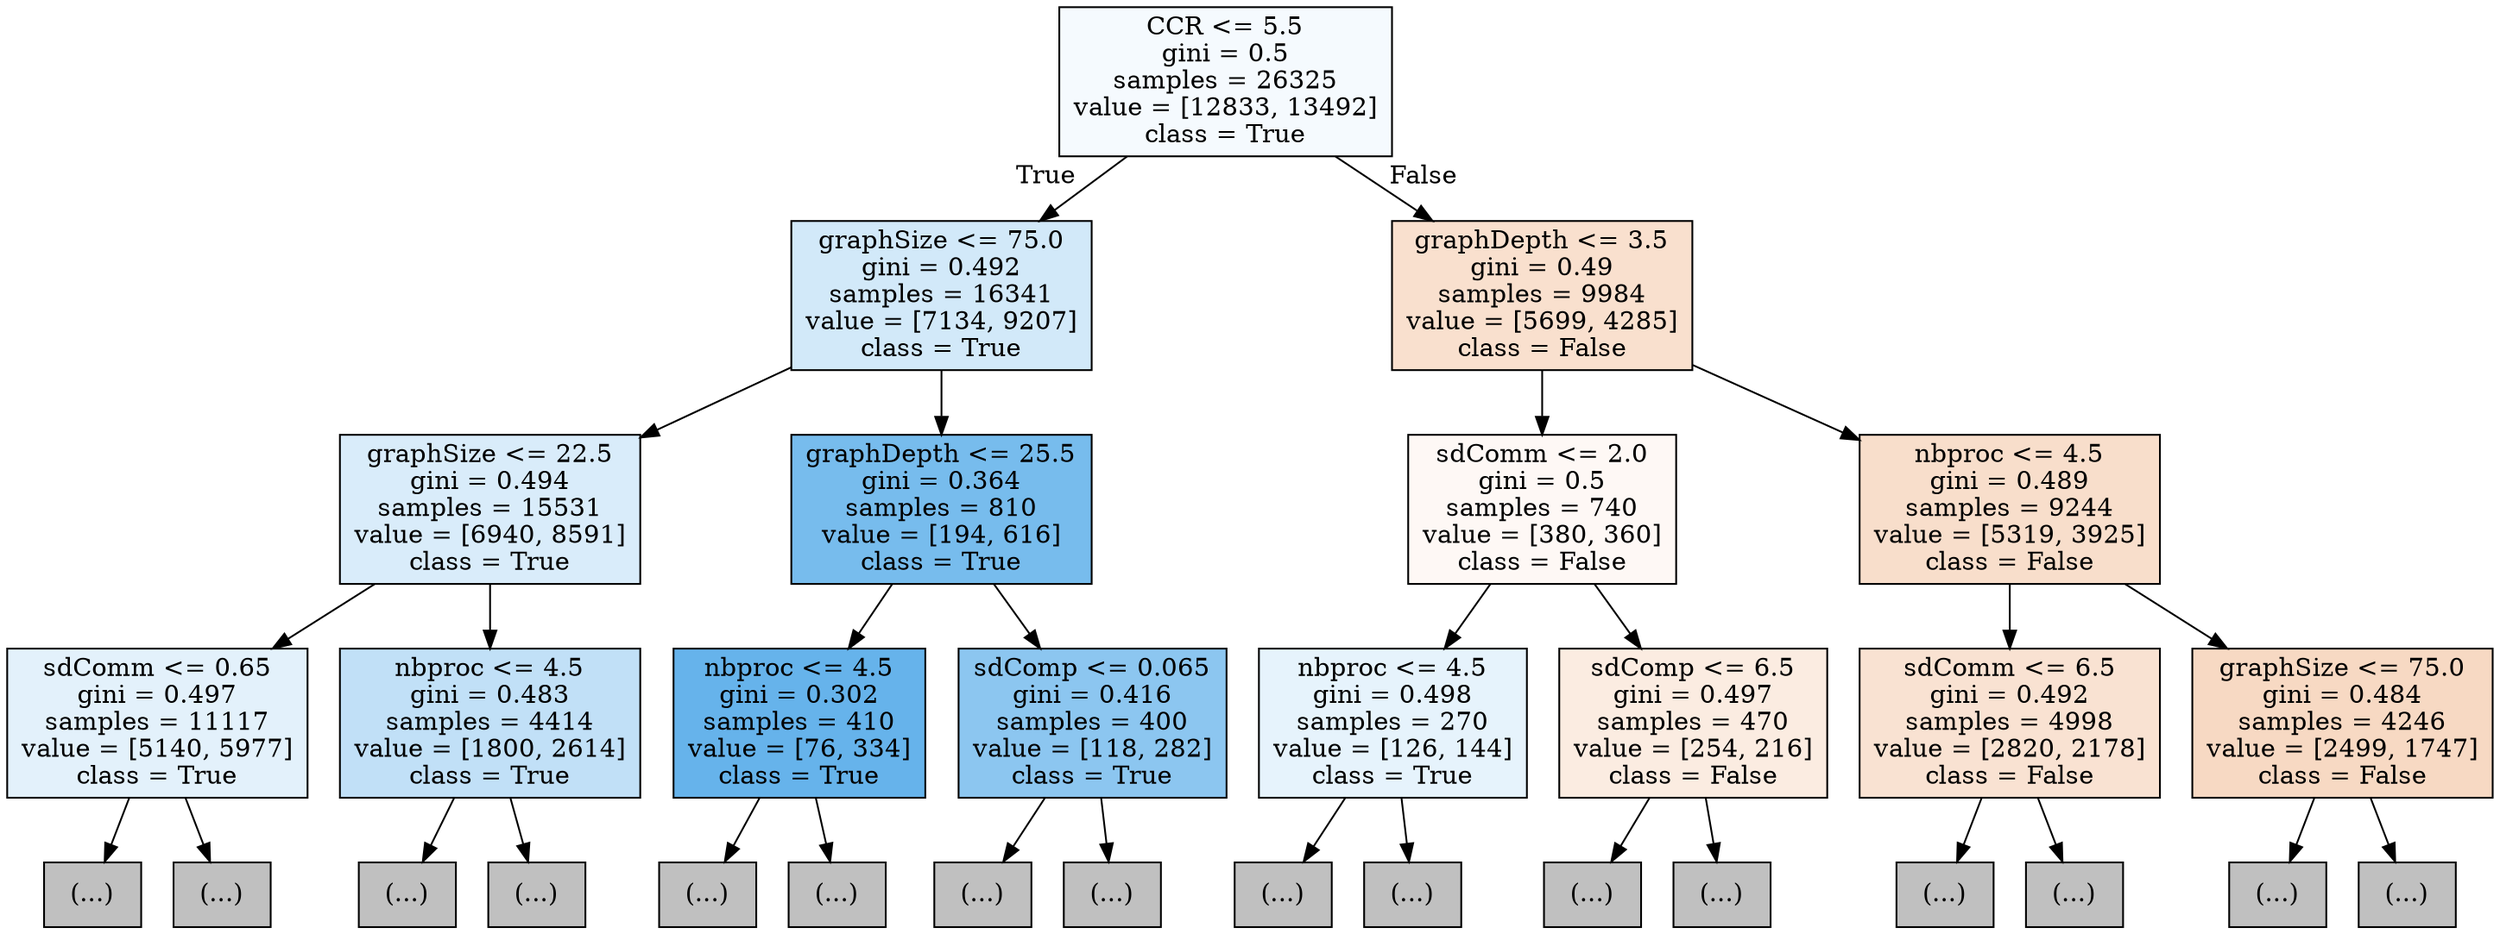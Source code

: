 digraph Tree {
node [shape=box, style="filled", color="black"] ;
0 [label="CCR <= 5.5\ngini = 0.5\nsamples = 26325\nvalue = [12833, 13492]\nclass = True", fillcolor="#f5fafe"] ;
1 [label="graphSize <= 75.0\ngini = 0.492\nsamples = 16341\nvalue = [7134, 9207]\nclass = True", fillcolor="#d2e9f9"] ;
0 -> 1 [labeldistance=2.5, labelangle=45, headlabel="True"] ;
2 [label="graphSize <= 22.5\ngini = 0.494\nsamples = 15531\nvalue = [6940, 8591]\nclass = True", fillcolor="#d9ecfa"] ;
1 -> 2 ;
3 [label="sdComm <= 0.65\ngini = 0.497\nsamples = 11117\nvalue = [5140, 5977]\nclass = True", fillcolor="#e3f1fb"] ;
2 -> 3 ;
4 [label="(...)", fillcolor="#C0C0C0"] ;
3 -> 4 ;
121 [label="(...)", fillcolor="#C0C0C0"] ;
3 -> 121 ;
144 [label="nbproc <= 4.5\ngini = 0.483\nsamples = 4414\nvalue = [1800, 2614]\nclass = True", fillcolor="#c1e0f7"] ;
2 -> 144 ;
145 [label="(...)", fillcolor="#C0C0C0"] ;
144 -> 145 ;
272 [label="(...)", fillcolor="#C0C0C0"] ;
144 -> 272 ;
409 [label="graphDepth <= 25.5\ngini = 0.364\nsamples = 810\nvalue = [194, 616]\nclass = True", fillcolor="#77bced"] ;
1 -> 409 ;
410 [label="nbproc <= 4.5\ngini = 0.302\nsamples = 410\nvalue = [76, 334]\nclass = True", fillcolor="#66b3eb"] ;
409 -> 410 ;
411 [label="(...)", fillcolor="#C0C0C0"] ;
410 -> 411 ;
420 [label="(...)", fillcolor="#C0C0C0"] ;
410 -> 420 ;
449 [label="sdComp <= 0.065\ngini = 0.416\nsamples = 400\nvalue = [118, 282]\nclass = True", fillcolor="#8cc6f0"] ;
409 -> 449 ;
450 [label="(...)", fillcolor="#C0C0C0"] ;
449 -> 450 ;
461 [label="(...)", fillcolor="#C0C0C0"] ;
449 -> 461 ;
498 [label="graphDepth <= 3.5\ngini = 0.49\nsamples = 9984\nvalue = [5699, 4285]\nclass = False", fillcolor="#f9e0ce"] ;
0 -> 498 [labeldistance=2.5, labelangle=-45, headlabel="False"] ;
499 [label="sdComm <= 2.0\ngini = 0.5\nsamples = 740\nvalue = [380, 360]\nclass = False", fillcolor="#fef8f5"] ;
498 -> 499 ;
500 [label="nbproc <= 4.5\ngini = 0.498\nsamples = 270\nvalue = [126, 144]\nclass = True", fillcolor="#e6f3fc"] ;
499 -> 500 ;
501 [label="(...)", fillcolor="#C0C0C0"] ;
500 -> 501 ;
506 [label="(...)", fillcolor="#C0C0C0"] ;
500 -> 506 ;
511 [label="sdComp <= 6.5\ngini = 0.497\nsamples = 470\nvalue = [254, 216]\nclass = False", fillcolor="#fbece1"] ;
499 -> 511 ;
512 [label="(...)", fillcolor="#C0C0C0"] ;
511 -> 512 ;
527 [label="(...)", fillcolor="#C0C0C0"] ;
511 -> 527 ;
534 [label="nbproc <= 4.5\ngini = 0.489\nsamples = 9244\nvalue = [5319, 3925]\nclass = False", fillcolor="#f8decb"] ;
498 -> 534 ;
535 [label="sdComm <= 6.5\ngini = 0.492\nsamples = 4998\nvalue = [2820, 2178]\nclass = False", fillcolor="#f9e2d2"] ;
534 -> 535 ;
536 [label="(...)", fillcolor="#C0C0C0"] ;
535 -> 536 ;
619 [label="(...)", fillcolor="#C0C0C0"] ;
535 -> 619 ;
660 [label="graphSize <= 75.0\ngini = 0.484\nsamples = 4246\nvalue = [2499, 1747]\nclass = False", fillcolor="#f7d9c3"] ;
534 -> 660 ;
661 [label="(...)", fillcolor="#C0C0C0"] ;
660 -> 661 ;
750 [label="(...)", fillcolor="#C0C0C0"] ;
660 -> 750 ;
}